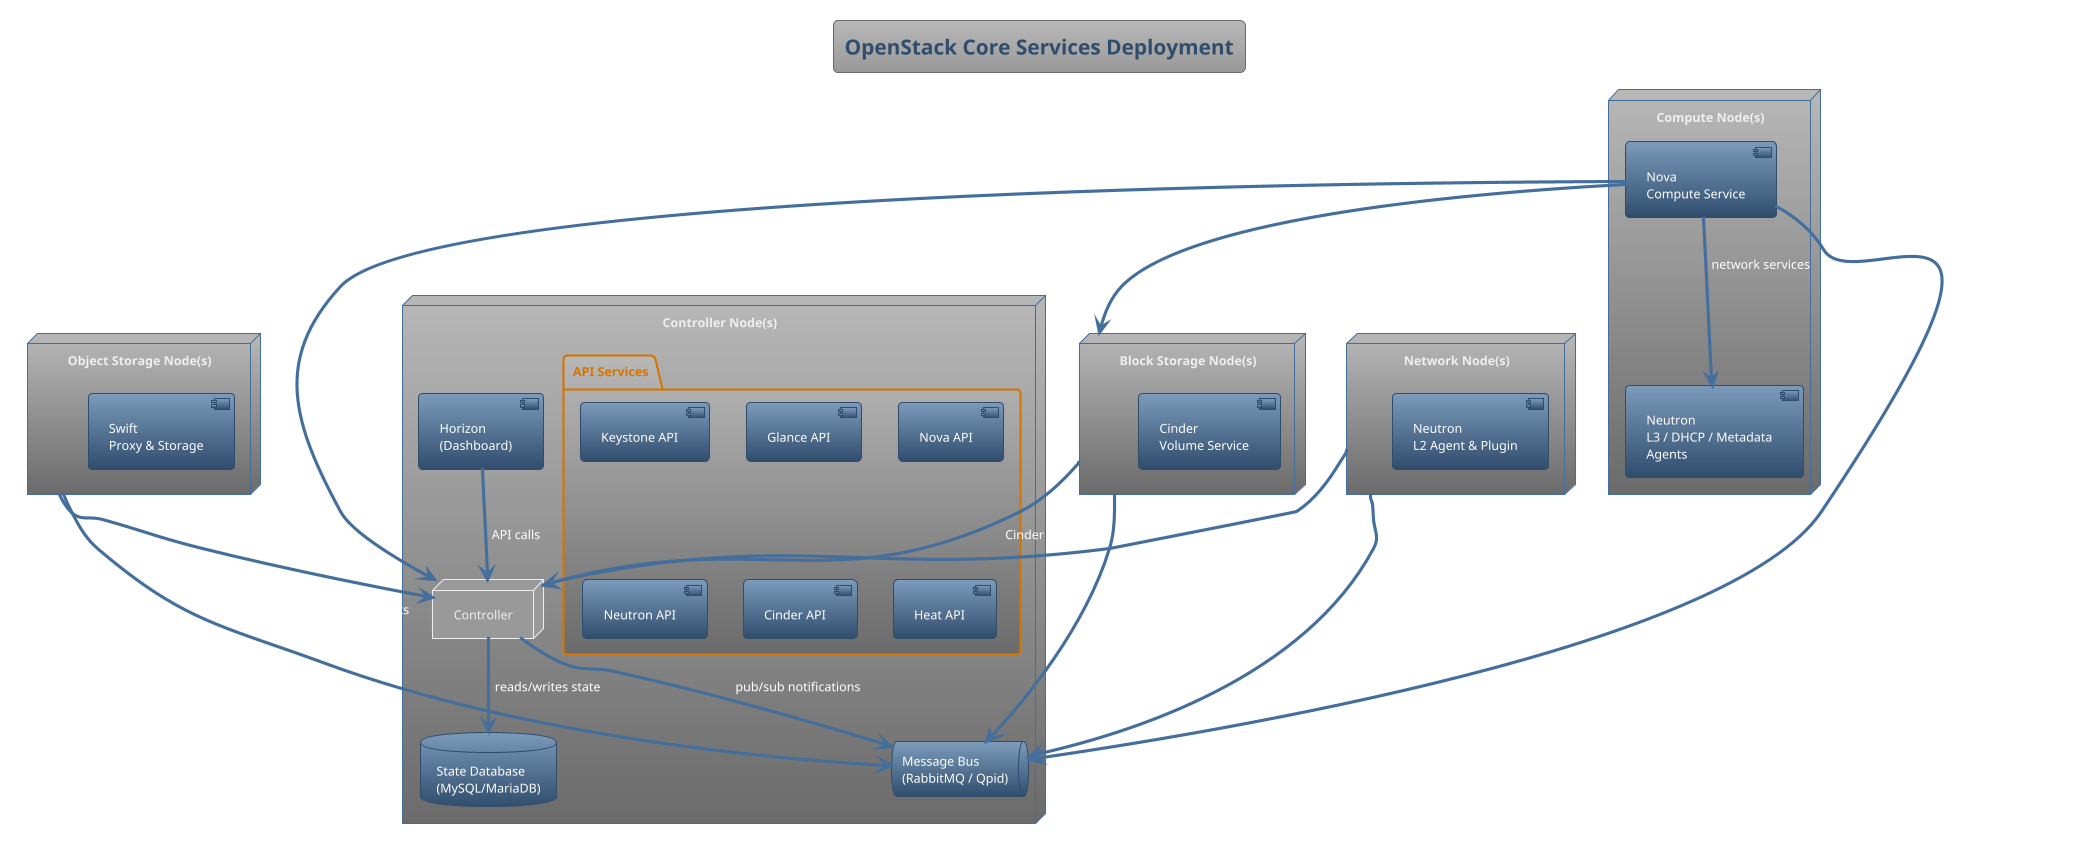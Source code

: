 @startuml
!theme spacelab

title OpenStack Core Services Deployment

node "Controller Node(s)" as ControllerNodes {
    node Controller
  folder "API Services" {
    [Keystone API]
    [Glance API]
    [Nova API]
    [Neutron API]
    [Cinder API]
    [Heat API]
  }

  database "State Database\n(MySQL/MariaDB)" as DB

  queue "Message Bus\n(RabbitMQ / Qpid)" as MQ

  [Horizon\n(Dashboard)]   as Horizon
}

node "Compute Node(s)" as ComputeNode {
  component "Nova\nCompute Service" as Compute
  component "Neutron\nL3 / DHCP / Metadata\nAgents" as NeutronAgents
}

node "Block Storage Node(s)" as BlockStore {
  component "Cinder\nVolume Service" as CinderSvc
}

node "Object Storage Node(s)" as ObjectStore {
  component "Swift\nProxy & Storage" as SwiftSvc
}

node "Network Node(s)" as NetworkNode {
  component "Neutron\nL2 Agent & Plugin" as NeutronPlugin
}

' Deployment relationships
Controller --> DB     : reads/writes state
Controller --> MQ     : pub/sub notifications
Compute    --> MQ     : notifications
Compute    --> Controller : API calls
Compute    --> NeutronAgents : network services
Compute    --> BlockStore : attach/detach volumes
BlockStore --> Controller : Cinder API calls
BlockStore --> MQ     : volume events
ObjectStore --> MQ     : object events
ObjectStore --> Controller : Swift API calls
NetworkNode --> Controller : Neutron API calls
NetworkNode --> MQ     : network events
Horizon    --> Controller : API calls

@enduml